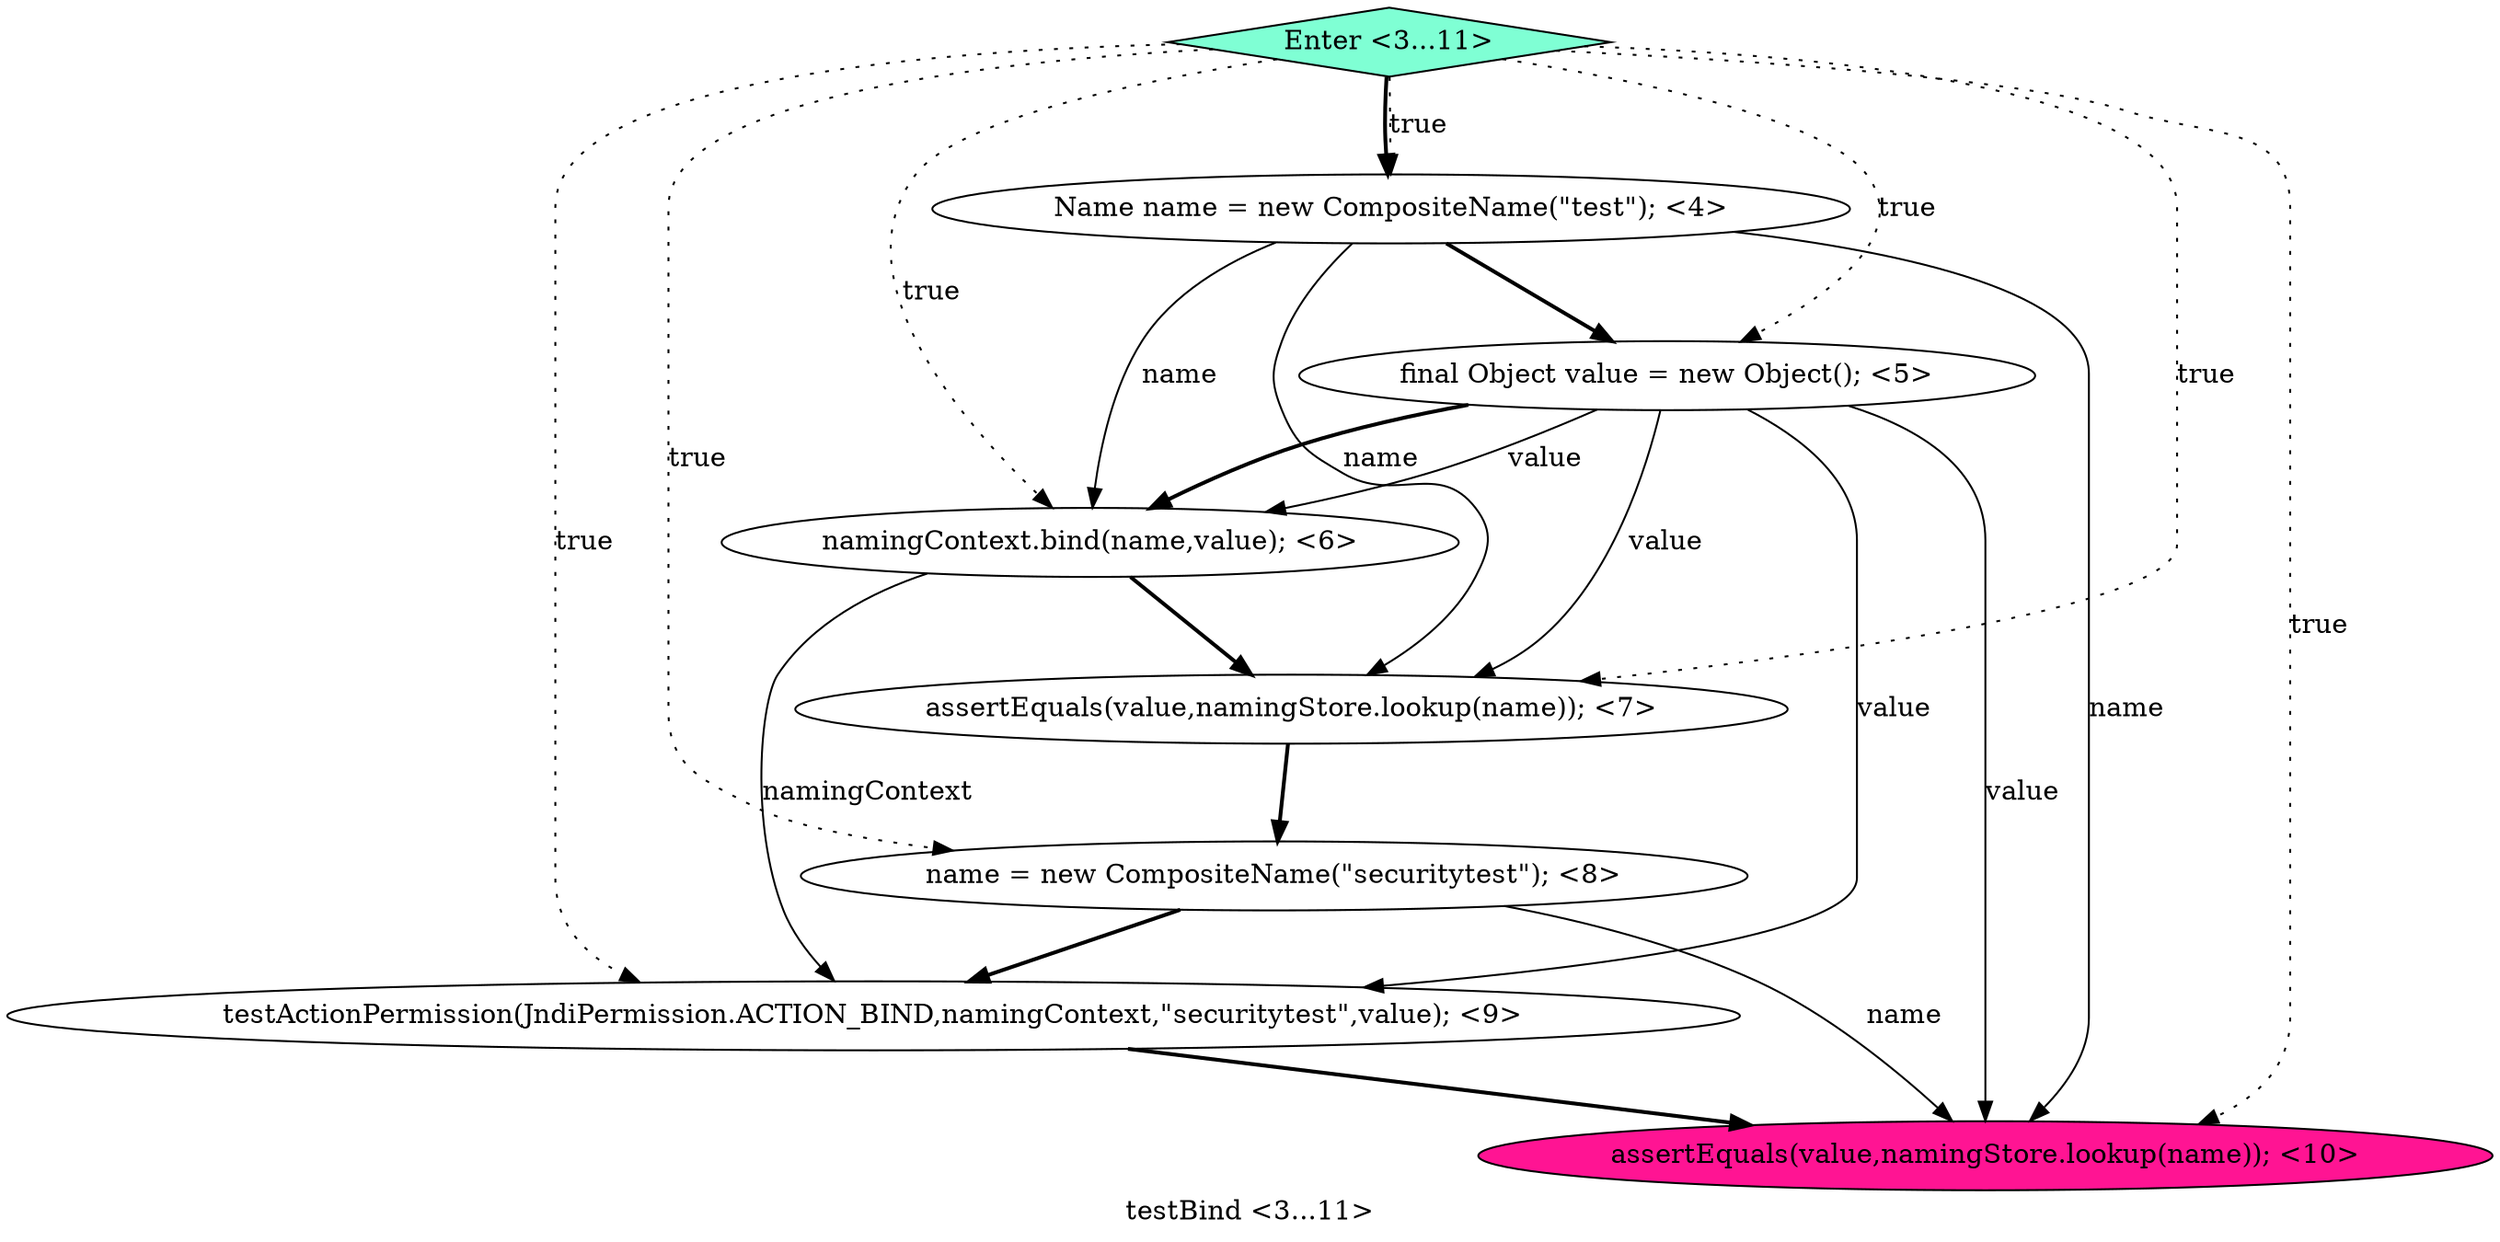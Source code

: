 digraph PDG {
label = "testBind <3...11>";
0.2 [style = filled, label = "namingContext.bind(name,value); <6>", fillcolor = white, shape = ellipse];
0.5 [style = filled, label = "testActionPermission(JndiPermission.ACTION_BIND,namingContext,\"securitytest\",value); <9>", fillcolor = white, shape = ellipse];
0.0 [style = filled, label = "Name name = new CompositeName(\"test\"); <4>", fillcolor = white, shape = ellipse];
0.1 [style = filled, label = "final Object value = new Object(); <5>", fillcolor = white, shape = ellipse];
0.4 [style = filled, label = "name = new CompositeName(\"securitytest\"); <8>", fillcolor = white, shape = ellipse];
0.6 [style = filled, label = "assertEquals(value,namingStore.lookup(name)); <10>", fillcolor = deeppink, shape = ellipse];
0.7 [style = filled, label = "Enter <3...11>", fillcolor = aquamarine, shape = diamond];
0.3 [style = filled, label = "assertEquals(value,namingStore.lookup(name)); <7>", fillcolor = white, shape = ellipse];
0.0 -> 0.1 [style = bold, label=""];
0.0 -> 0.2 [style = solid, label="name"];
0.0 -> 0.3 [style = solid, label="name"];
0.0 -> 0.6 [style = solid, label="name"];
0.1 -> 0.2 [style = solid, label="value"];
0.1 -> 0.2 [style = bold, label=""];
0.1 -> 0.3 [style = solid, label="value"];
0.1 -> 0.5 [style = solid, label="value"];
0.1 -> 0.6 [style = solid, label="value"];
0.2 -> 0.3 [style = bold, label=""];
0.2 -> 0.5 [style = solid, label="namingContext"];
0.3 -> 0.4 [style = bold, label=""];
0.4 -> 0.5 [style = bold, label=""];
0.4 -> 0.6 [style = solid, label="name"];
0.5 -> 0.6 [style = bold, label=""];
0.7 -> 0.0 [style = dotted, label="true"];
0.7 -> 0.0 [style = bold, label=""];
0.7 -> 0.1 [style = dotted, label="true"];
0.7 -> 0.2 [style = dotted, label="true"];
0.7 -> 0.3 [style = dotted, label="true"];
0.7 -> 0.4 [style = dotted, label="true"];
0.7 -> 0.5 [style = dotted, label="true"];
0.7 -> 0.6 [style = dotted, label="true"];
}
